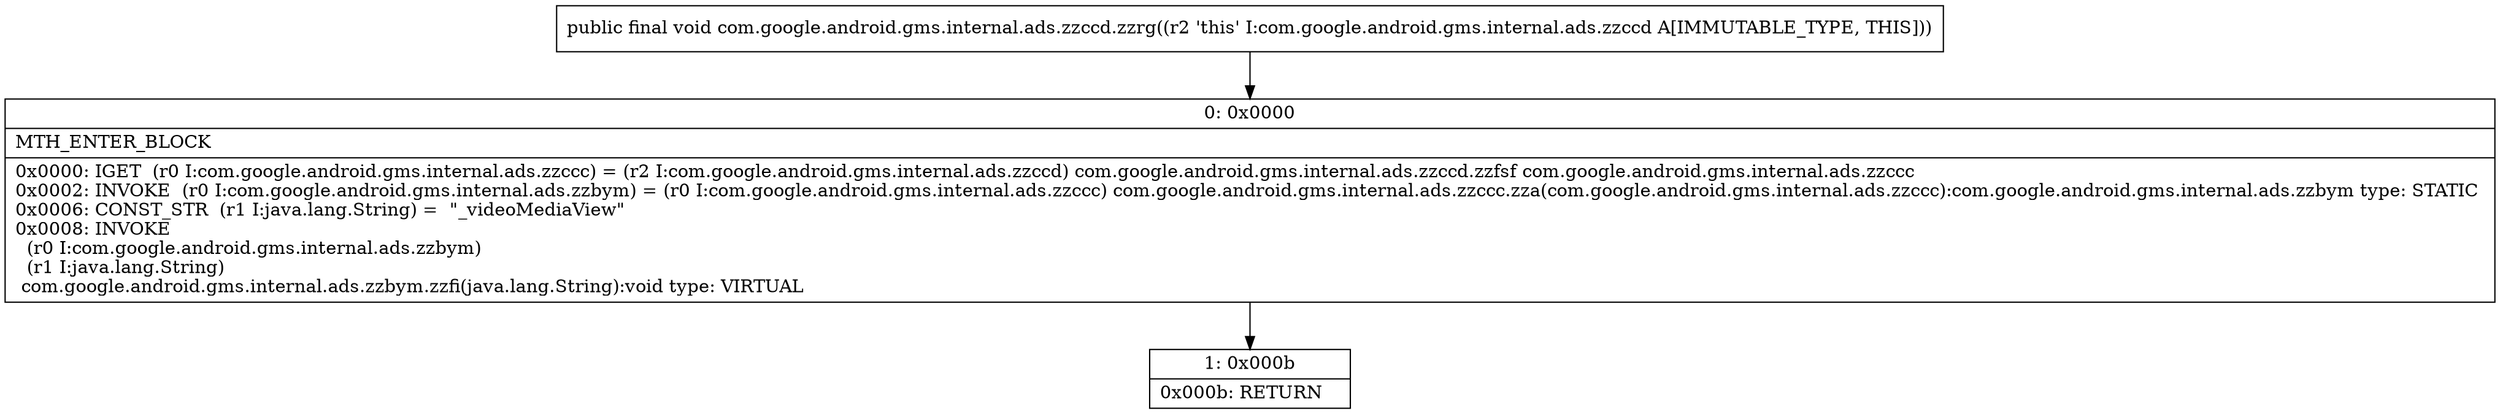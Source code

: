 digraph "CFG forcom.google.android.gms.internal.ads.zzccd.zzrg()V" {
Node_0 [shape=record,label="{0\:\ 0x0000|MTH_ENTER_BLOCK\l|0x0000: IGET  (r0 I:com.google.android.gms.internal.ads.zzccc) = (r2 I:com.google.android.gms.internal.ads.zzccd) com.google.android.gms.internal.ads.zzccd.zzfsf com.google.android.gms.internal.ads.zzccc \l0x0002: INVOKE  (r0 I:com.google.android.gms.internal.ads.zzbym) = (r0 I:com.google.android.gms.internal.ads.zzccc) com.google.android.gms.internal.ads.zzccc.zza(com.google.android.gms.internal.ads.zzccc):com.google.android.gms.internal.ads.zzbym type: STATIC \l0x0006: CONST_STR  (r1 I:java.lang.String) =  \"_videoMediaView\" \l0x0008: INVOKE  \l  (r0 I:com.google.android.gms.internal.ads.zzbym)\l  (r1 I:java.lang.String)\l com.google.android.gms.internal.ads.zzbym.zzfi(java.lang.String):void type: VIRTUAL \l}"];
Node_1 [shape=record,label="{1\:\ 0x000b|0x000b: RETURN   \l}"];
MethodNode[shape=record,label="{public final void com.google.android.gms.internal.ads.zzccd.zzrg((r2 'this' I:com.google.android.gms.internal.ads.zzccd A[IMMUTABLE_TYPE, THIS])) }"];
MethodNode -> Node_0;
Node_0 -> Node_1;
}

